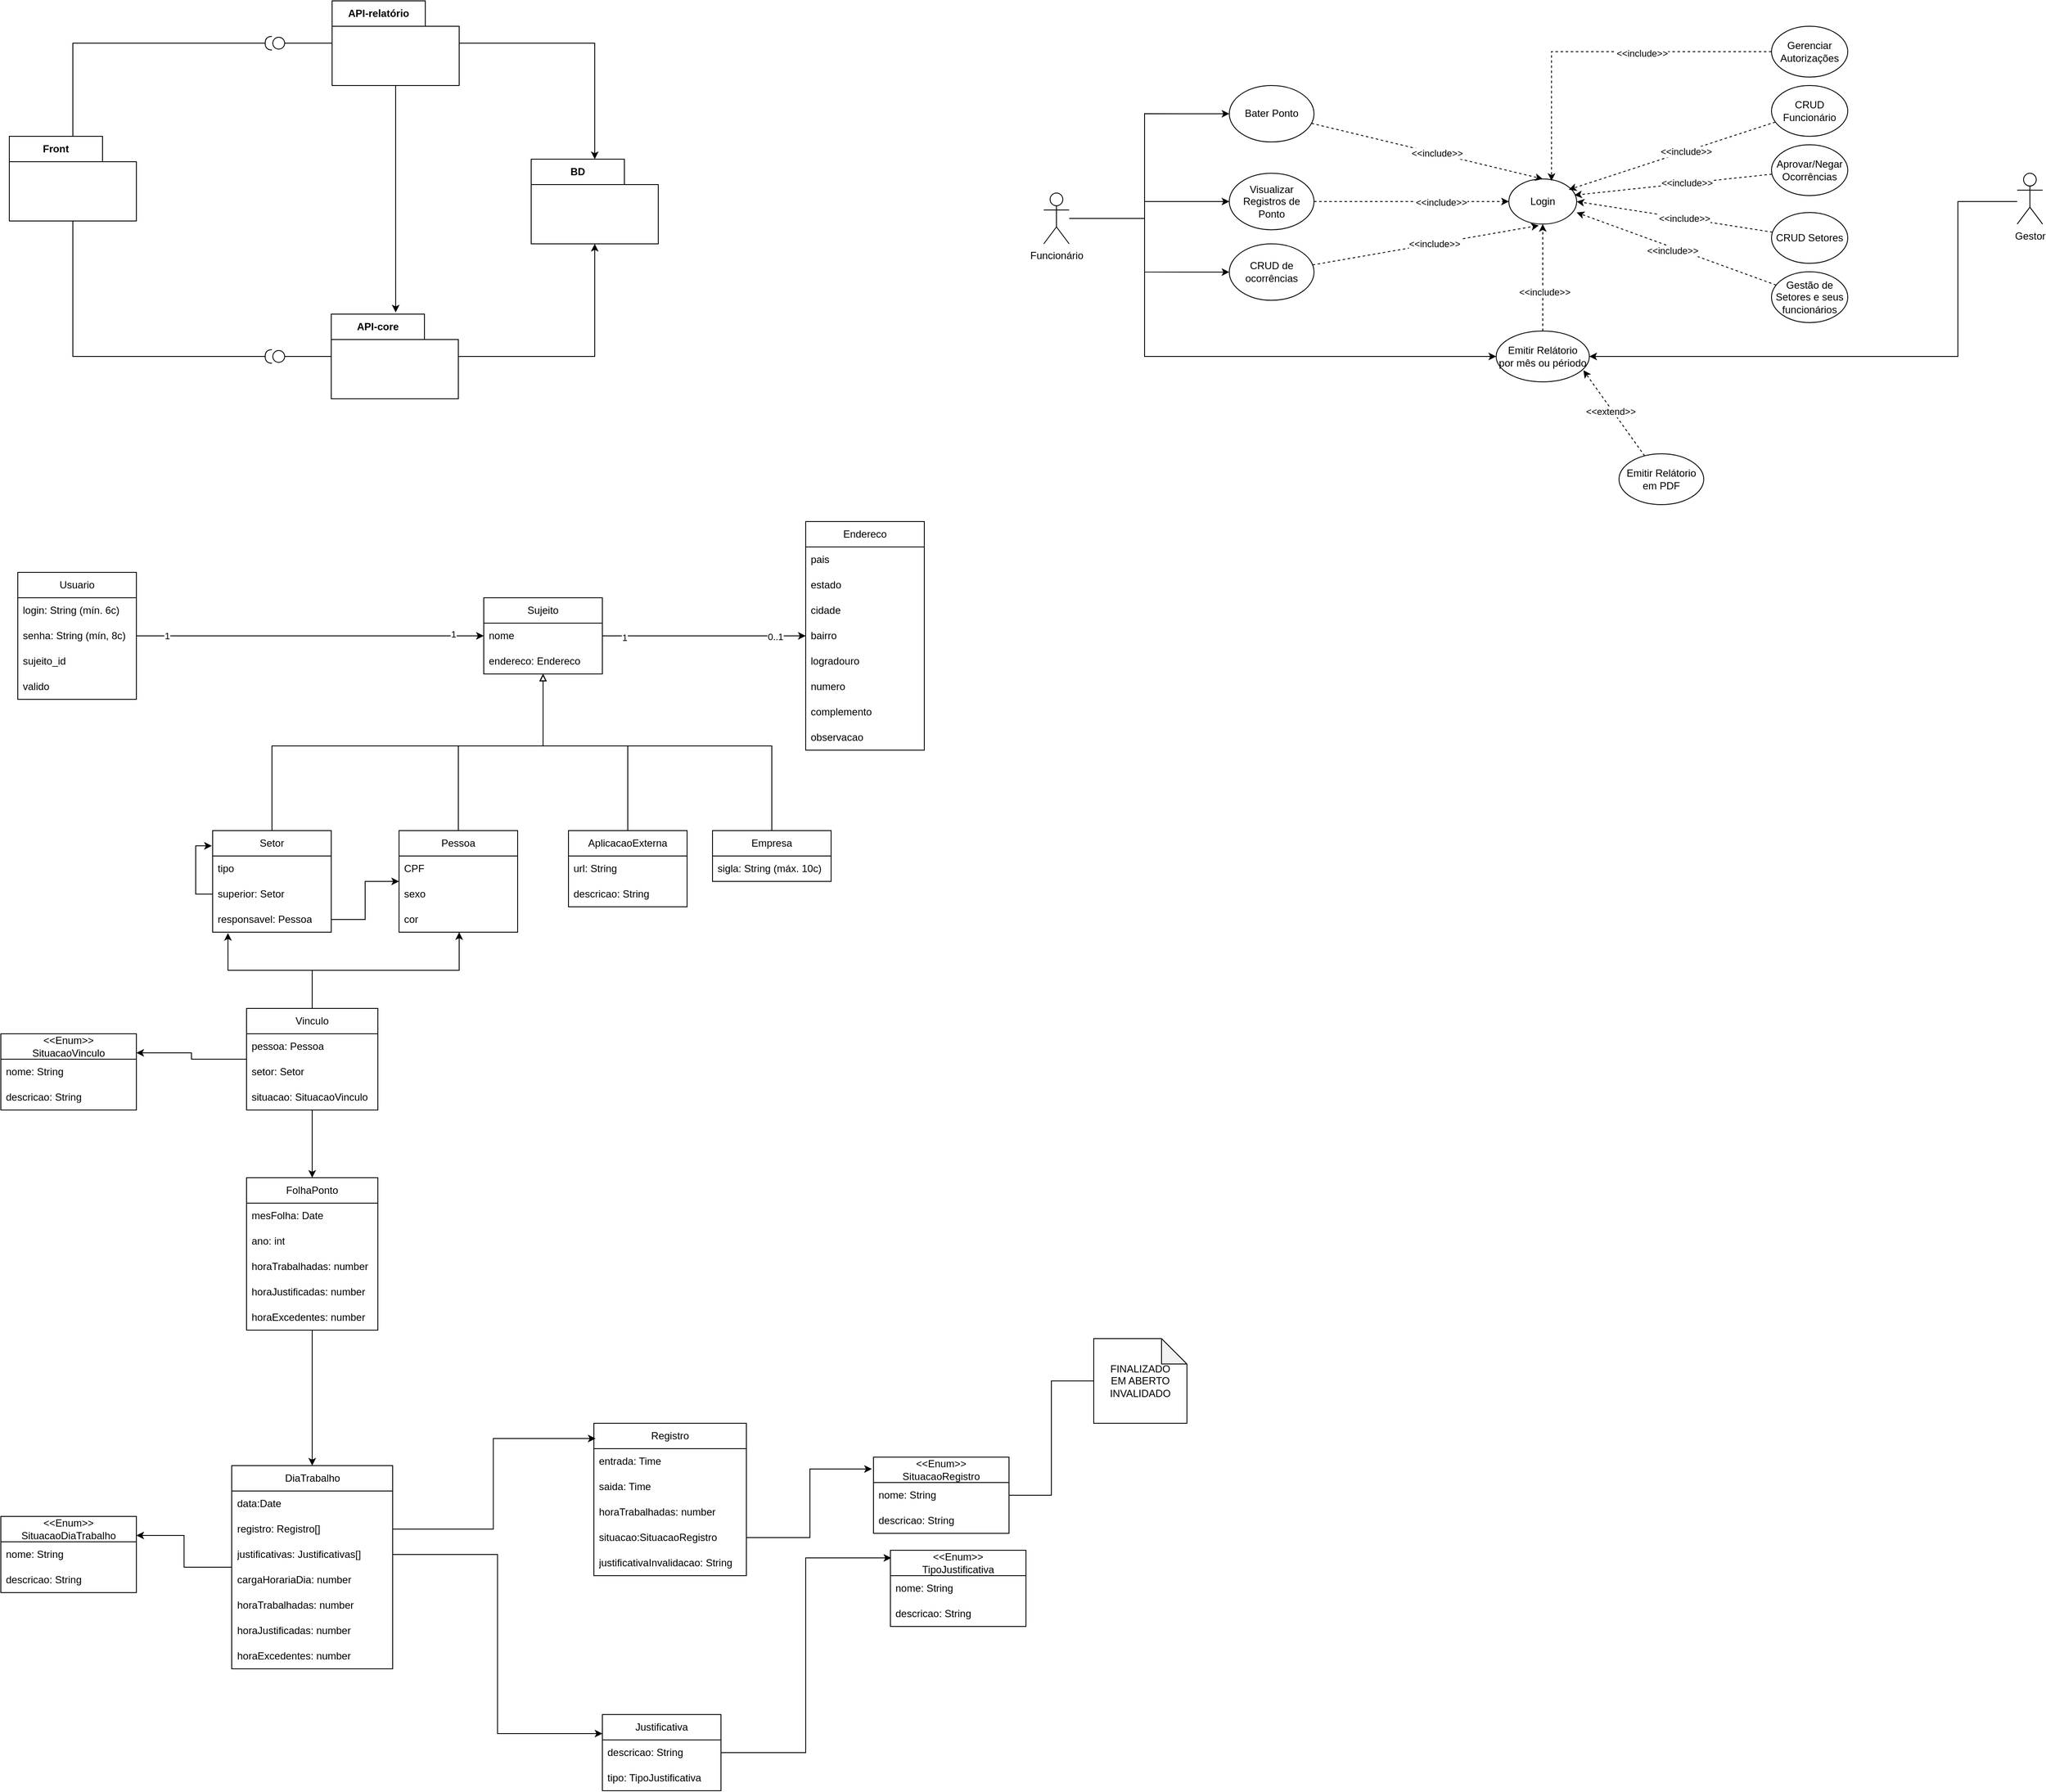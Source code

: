 <mxfile version="25.0.1">
  <diagram name="Página-1" id="RD_SIP9z1UjKInWznvdo">
    <mxGraphModel dx="1434" dy="746" grid="1" gridSize="10" guides="1" tooltips="1" connect="1" arrows="1" fold="1" page="1" pageScale="1" pageWidth="827" pageHeight="1169" math="0" shadow="0">
      <root>
        <mxCell id="0" />
        <mxCell id="1" parent="0" />
        <mxCell id="dIuihg4rUjvDcWADwv28-1" value="BD" style="shape=folder;fontStyle=1;tabWidth=110;tabHeight=30;tabPosition=left;html=1;boundedLbl=1;labelInHeader=1;container=1;collapsible=0;whiteSpace=wrap;" parent="1" vertex="1">
          <mxGeometry x="636" y="237" width="150" height="100" as="geometry" />
        </mxCell>
        <mxCell id="dIuihg4rUjvDcWADwv28-2" value="" style="html=1;strokeColor=none;resizeWidth=1;resizeHeight=1;fillColor=none;part=1;connectable=0;allowArrows=0;deletable=0;whiteSpace=wrap;" parent="dIuihg4rUjvDcWADwv28-1" vertex="1">
          <mxGeometry width="150" height="70" relative="1" as="geometry">
            <mxPoint y="30" as="offset" />
          </mxGeometry>
        </mxCell>
        <mxCell id="dIuihg4rUjvDcWADwv28-20" style="edgeStyle=orthogonalEdgeStyle;rounded=0;orthogonalLoop=1;jettySize=auto;html=1;endArrow=halfCircle;endFill=0;" parent="1" source="dIuihg4rUjvDcWADwv28-3" edge="1">
          <mxGeometry relative="1" as="geometry">
            <mxPoint x="330" y="100" as="targetPoint" />
            <Array as="points">
              <mxPoint x="95" y="100" />
            </Array>
          </mxGeometry>
        </mxCell>
        <mxCell id="dIuihg4rUjvDcWADwv28-21" style="edgeStyle=orthogonalEdgeStyle;rounded=0;orthogonalLoop=1;jettySize=auto;html=1;endArrow=halfCircle;endFill=0;" parent="1" source="dIuihg4rUjvDcWADwv28-3" edge="1">
          <mxGeometry relative="1" as="geometry">
            <mxPoint x="330" y="470" as="targetPoint" />
            <Array as="points">
              <mxPoint x="95" y="470" />
            </Array>
          </mxGeometry>
        </mxCell>
        <mxCell id="dIuihg4rUjvDcWADwv28-3" value="Front" style="shape=folder;fontStyle=1;tabWidth=110;tabHeight=30;tabPosition=left;html=1;boundedLbl=1;labelInHeader=1;container=1;collapsible=0;whiteSpace=wrap;" parent="1" vertex="1">
          <mxGeometry x="20" y="210" width="150" height="100" as="geometry" />
        </mxCell>
        <mxCell id="dIuihg4rUjvDcWADwv28-4" value="" style="html=1;strokeColor=none;resizeWidth=1;resizeHeight=1;fillColor=none;part=1;connectable=0;allowArrows=0;deletable=0;whiteSpace=wrap;" parent="dIuihg4rUjvDcWADwv28-3" vertex="1">
          <mxGeometry width="150" height="70" relative="1" as="geometry">
            <mxPoint y="30" as="offset" />
          </mxGeometry>
        </mxCell>
        <mxCell id="dIuihg4rUjvDcWADwv28-15" style="edgeStyle=orthogonalEdgeStyle;rounded=0;orthogonalLoop=1;jettySize=auto;html=1;" parent="1" source="dIuihg4rUjvDcWADwv28-5" target="dIuihg4rUjvDcWADwv28-1" edge="1">
          <mxGeometry relative="1" as="geometry" />
        </mxCell>
        <mxCell id="dIuihg4rUjvDcWADwv28-17" style="edgeStyle=orthogonalEdgeStyle;rounded=0;orthogonalLoop=1;jettySize=auto;html=1;endArrow=circle;endFill=0;" parent="1" source="dIuihg4rUjvDcWADwv28-5" edge="1">
          <mxGeometry relative="1" as="geometry">
            <mxPoint x="330" y="100" as="targetPoint" />
          </mxGeometry>
        </mxCell>
        <mxCell id="dIuihg4rUjvDcWADwv28-5" value="API-relatório" style="shape=folder;fontStyle=1;tabWidth=110;tabHeight=30;tabPosition=left;html=1;boundedLbl=1;labelInHeader=1;container=1;collapsible=0;whiteSpace=wrap;" parent="1" vertex="1">
          <mxGeometry x="401" y="50" width="150" height="100" as="geometry" />
        </mxCell>
        <mxCell id="dIuihg4rUjvDcWADwv28-6" value="" style="html=1;strokeColor=none;resizeWidth=1;resizeHeight=1;fillColor=none;part=1;connectable=0;allowArrows=0;deletable=0;whiteSpace=wrap;" parent="dIuihg4rUjvDcWADwv28-5" vertex="1">
          <mxGeometry width="150" height="70" relative="1" as="geometry">
            <mxPoint y="30" as="offset" />
          </mxGeometry>
        </mxCell>
        <mxCell id="dIuihg4rUjvDcWADwv28-18" style="edgeStyle=orthogonalEdgeStyle;rounded=0;orthogonalLoop=1;jettySize=auto;html=1;endArrow=circle;endFill=0;" parent="1" source="dIuihg4rUjvDcWADwv28-7" edge="1">
          <mxGeometry relative="1" as="geometry">
            <mxPoint x="330" y="470" as="targetPoint" />
          </mxGeometry>
        </mxCell>
        <mxCell id="dIuihg4rUjvDcWADwv28-7" value="API-core" style="shape=folder;fontStyle=1;tabWidth=110;tabHeight=30;tabPosition=left;html=1;boundedLbl=1;labelInHeader=1;container=1;collapsible=0;whiteSpace=wrap;" parent="1" vertex="1">
          <mxGeometry x="400" y="420" width="150" height="100" as="geometry" />
        </mxCell>
        <mxCell id="dIuihg4rUjvDcWADwv28-8" value="" style="html=1;strokeColor=none;resizeWidth=1;resizeHeight=1;fillColor=none;part=1;connectable=0;allowArrows=0;deletable=0;whiteSpace=wrap;" parent="dIuihg4rUjvDcWADwv28-7" vertex="1">
          <mxGeometry width="150" height="70" relative="1" as="geometry">
            <mxPoint y="30" as="offset" />
          </mxGeometry>
        </mxCell>
        <mxCell id="dIuihg4rUjvDcWADwv28-14" style="edgeStyle=orthogonalEdgeStyle;rounded=0;orthogonalLoop=1;jettySize=auto;html=1;entryX=0.5;entryY=1;entryDx=0;entryDy=0;entryPerimeter=0;" parent="1" source="dIuihg4rUjvDcWADwv28-7" target="dIuihg4rUjvDcWADwv28-1" edge="1">
          <mxGeometry relative="1" as="geometry" />
        </mxCell>
        <mxCell id="dIuihg4rUjvDcWADwv28-16" style="edgeStyle=orthogonalEdgeStyle;rounded=0;orthogonalLoop=1;jettySize=auto;html=1;entryX=0.507;entryY=-0.02;entryDx=0;entryDy=0;entryPerimeter=0;" parent="1" source="dIuihg4rUjvDcWADwv28-5" target="dIuihg4rUjvDcWADwv28-7" edge="1">
          <mxGeometry relative="1" as="geometry" />
        </mxCell>
        <mxCell id="qNjkb20ry8BSJpF6mRl5-24" style="edgeStyle=orthogonalEdgeStyle;rounded=0;orthogonalLoop=1;jettySize=auto;html=1;endArrow=block;endFill=0;exitX=0.5;exitY=0;exitDx=0;exitDy=0;" parent="1" source="qNjkb20ry8BSJpF6mRl5-1" target="qNjkb20ry8BSJpF6mRl5-13" edge="1">
          <mxGeometry relative="1" as="geometry">
            <Array as="points">
              <mxPoint x="550" y="930" />
              <mxPoint x="650" y="930" />
            </Array>
          </mxGeometry>
        </mxCell>
        <mxCell id="qNjkb20ry8BSJpF6mRl5-1" value="Pessoa" style="swimlane;fontStyle=0;childLayout=stackLayout;horizontal=1;startSize=30;horizontalStack=0;resizeParent=1;resizeParentMax=0;resizeLast=0;collapsible=1;marginBottom=0;whiteSpace=wrap;html=1;" parent="1" vertex="1">
          <mxGeometry x="480" y="1030" width="140" height="120" as="geometry" />
        </mxCell>
        <mxCell id="qNjkb20ry8BSJpF6mRl5-2" value="CPF" style="text;strokeColor=none;fillColor=none;align=left;verticalAlign=middle;spacingLeft=4;spacingRight=4;overflow=hidden;points=[[0,0.5],[1,0.5]];portConstraint=eastwest;rotatable=0;whiteSpace=wrap;html=1;" parent="qNjkb20ry8BSJpF6mRl5-1" vertex="1">
          <mxGeometry y="30" width="140" height="30" as="geometry" />
        </mxCell>
        <mxCell id="qNjkb20ry8BSJpF6mRl5-3" value="sexo" style="text;strokeColor=none;fillColor=none;align=left;verticalAlign=middle;spacingLeft=4;spacingRight=4;overflow=hidden;points=[[0,0.5],[1,0.5]];portConstraint=eastwest;rotatable=0;whiteSpace=wrap;html=1;" parent="qNjkb20ry8BSJpF6mRl5-1" vertex="1">
          <mxGeometry y="60" width="140" height="30" as="geometry" />
        </mxCell>
        <mxCell id="qNjkb20ry8BSJpF6mRl5-4" value="cor" style="text;strokeColor=none;fillColor=none;align=left;verticalAlign=middle;spacingLeft=4;spacingRight=4;overflow=hidden;points=[[0,0.5],[1,0.5]];portConstraint=eastwest;rotatable=0;whiteSpace=wrap;html=1;" parent="qNjkb20ry8BSJpF6mRl5-1" vertex="1">
          <mxGeometry y="90" width="140" height="30" as="geometry" />
        </mxCell>
        <mxCell id="qNjkb20ry8BSJpF6mRl5-25" style="edgeStyle=orthogonalEdgeStyle;rounded=0;orthogonalLoop=1;jettySize=auto;html=1;endArrow=block;endFill=0;exitX=0.5;exitY=0;exitDx=0;exitDy=0;" parent="1" source="qNjkb20ry8BSJpF6mRl5-5" target="qNjkb20ry8BSJpF6mRl5-13" edge="1">
          <mxGeometry relative="1" as="geometry">
            <Array as="points">
              <mxPoint x="330" y="930" />
              <mxPoint x="650" y="930" />
            </Array>
          </mxGeometry>
        </mxCell>
        <mxCell id="qNjkb20ry8BSJpF6mRl5-48" style="edgeStyle=orthogonalEdgeStyle;rounded=0;orthogonalLoop=1;jettySize=auto;html=1;" parent="1" source="qNjkb20ry8BSJpF6mRl5-8" target="qNjkb20ry8BSJpF6mRl5-1" edge="1">
          <mxGeometry relative="1" as="geometry" />
        </mxCell>
        <mxCell id="qNjkb20ry8BSJpF6mRl5-5" value="Setor" style="swimlane;fontStyle=0;childLayout=stackLayout;horizontal=1;startSize=30;horizontalStack=0;resizeParent=1;resizeParentMax=0;resizeLast=0;collapsible=1;marginBottom=0;whiteSpace=wrap;html=1;" parent="1" vertex="1">
          <mxGeometry x="260" y="1030" width="140" height="120" as="geometry" />
        </mxCell>
        <mxCell id="qNjkb20ry8BSJpF6mRl5-6" value="tipo" style="text;strokeColor=none;fillColor=none;align=left;verticalAlign=middle;spacingLeft=4;spacingRight=4;overflow=hidden;points=[[0,0.5],[1,0.5]];portConstraint=eastwest;rotatable=0;whiteSpace=wrap;html=1;" parent="qNjkb20ry8BSJpF6mRl5-5" vertex="1">
          <mxGeometry y="30" width="140" height="30" as="geometry" />
        </mxCell>
        <mxCell id="qNjkb20ry8BSJpF6mRl5-52" style="edgeStyle=orthogonalEdgeStyle;rounded=0;orthogonalLoop=1;jettySize=auto;html=1;entryX=-0.007;entryY=0.15;entryDx=0;entryDy=0;entryPerimeter=0;" parent="qNjkb20ry8BSJpF6mRl5-5" source="qNjkb20ry8BSJpF6mRl5-7" target="qNjkb20ry8BSJpF6mRl5-5" edge="1">
          <mxGeometry relative="1" as="geometry" />
        </mxCell>
        <mxCell id="qNjkb20ry8BSJpF6mRl5-7" value="superior: Setor" style="text;strokeColor=none;fillColor=none;align=left;verticalAlign=middle;spacingLeft=4;spacingRight=4;overflow=hidden;points=[[0,0.5],[1,0.5]];portConstraint=eastwest;rotatable=0;whiteSpace=wrap;html=1;" parent="qNjkb20ry8BSJpF6mRl5-5" vertex="1">
          <mxGeometry y="60" width="140" height="30" as="geometry" />
        </mxCell>
        <mxCell id="qNjkb20ry8BSJpF6mRl5-8" value="responsavel: Pessoa" style="text;strokeColor=none;fillColor=none;align=left;verticalAlign=middle;spacingLeft=4;spacingRight=4;overflow=hidden;points=[[0,0.5],[1,0.5]];portConstraint=eastwest;rotatable=0;whiteSpace=wrap;html=1;" parent="qNjkb20ry8BSJpF6mRl5-5" vertex="1">
          <mxGeometry y="90" width="140" height="30" as="geometry" />
        </mxCell>
        <mxCell id="qNjkb20ry8BSJpF6mRl5-27" style="edgeStyle=orthogonalEdgeStyle;rounded=0;orthogonalLoop=1;jettySize=auto;html=1;endArrow=block;endFill=0;exitX=0.5;exitY=0;exitDx=0;exitDy=0;" parent="1" source="qNjkb20ry8BSJpF6mRl5-9" target="qNjkb20ry8BSJpF6mRl5-13" edge="1">
          <mxGeometry relative="1" as="geometry">
            <Array as="points">
              <mxPoint x="750" y="930" />
              <mxPoint x="650" y="930" />
            </Array>
          </mxGeometry>
        </mxCell>
        <mxCell id="qNjkb20ry8BSJpF6mRl5-9" value="Aplicacao&lt;span style=&quot;background-color: initial;&quot;&gt;Externa&lt;/span&gt;" style="swimlane;fontStyle=0;childLayout=stackLayout;horizontal=1;startSize=30;horizontalStack=0;resizeParent=1;resizeParentMax=0;resizeLast=0;collapsible=1;marginBottom=0;whiteSpace=wrap;html=1;" parent="1" vertex="1">
          <mxGeometry x="680" y="1030" width="140" height="90" as="geometry" />
        </mxCell>
        <mxCell id="5sIMiY5ZOQMgnEvXVbW2-5" value="url: String" style="text;strokeColor=none;fillColor=none;align=left;verticalAlign=middle;spacingLeft=4;spacingRight=4;overflow=hidden;points=[[0,0.5],[1,0.5]];portConstraint=eastwest;rotatable=0;whiteSpace=wrap;html=1;" vertex="1" parent="qNjkb20ry8BSJpF6mRl5-9">
          <mxGeometry y="30" width="140" height="30" as="geometry" />
        </mxCell>
        <mxCell id="5sIMiY5ZOQMgnEvXVbW2-6" value="descricao: String" style="text;strokeColor=none;fillColor=none;align=left;verticalAlign=middle;spacingLeft=4;spacingRight=4;overflow=hidden;points=[[0,0.5],[1,0.5]];portConstraint=eastwest;rotatable=0;whiteSpace=wrap;html=1;" vertex="1" parent="qNjkb20ry8BSJpF6mRl5-9">
          <mxGeometry y="60" width="140" height="30" as="geometry" />
        </mxCell>
        <mxCell id="qNjkb20ry8BSJpF6mRl5-37" style="edgeStyle=orthogonalEdgeStyle;rounded=0;orthogonalLoop=1;jettySize=auto;html=1;" parent="1" source="qNjkb20ry8BSJpF6mRl5-13" target="qNjkb20ry8BSJpF6mRl5-33" edge="1">
          <mxGeometry relative="1" as="geometry" />
        </mxCell>
        <mxCell id="qNjkb20ry8BSJpF6mRl5-44" value="1" style="edgeLabel;html=1;align=center;verticalAlign=middle;resizable=0;points=[];" parent="qNjkb20ry8BSJpF6mRl5-37" vertex="1" connectable="0">
          <mxGeometry x="-0.783" y="-2" relative="1" as="geometry">
            <mxPoint as="offset" />
          </mxGeometry>
        </mxCell>
        <mxCell id="qNjkb20ry8BSJpF6mRl5-45" value="0..1" style="edgeLabel;html=1;align=center;verticalAlign=middle;resizable=0;points=[];" parent="qNjkb20ry8BSJpF6mRl5-37" vertex="1" connectable="0">
          <mxGeometry x="0.7" y="-1" relative="1" as="geometry">
            <mxPoint as="offset" />
          </mxGeometry>
        </mxCell>
        <mxCell id="qNjkb20ry8BSJpF6mRl5-13" value="Sujeito" style="swimlane;fontStyle=0;childLayout=stackLayout;horizontal=1;startSize=30;horizontalStack=0;resizeParent=1;resizeParentMax=0;resizeLast=0;collapsible=1;marginBottom=0;whiteSpace=wrap;html=1;" parent="1" vertex="1">
          <mxGeometry x="580" y="755" width="140" height="90" as="geometry" />
        </mxCell>
        <mxCell id="qNjkb20ry8BSJpF6mRl5-16" value="nome" style="text;strokeColor=none;fillColor=none;align=left;verticalAlign=middle;spacingLeft=4;spacingRight=4;overflow=hidden;points=[[0,0.5],[1,0.5]];portConstraint=eastwest;rotatable=0;whiteSpace=wrap;html=1;" parent="qNjkb20ry8BSJpF6mRl5-13" vertex="1">
          <mxGeometry y="30" width="140" height="30" as="geometry" />
        </mxCell>
        <mxCell id="qNjkb20ry8BSJpF6mRl5-38" value="endereco: Endereco" style="text;strokeColor=none;fillColor=none;align=left;verticalAlign=middle;spacingLeft=4;spacingRight=4;overflow=hidden;points=[[0,0.5],[1,0.5]];portConstraint=eastwest;rotatable=0;whiteSpace=wrap;html=1;" parent="qNjkb20ry8BSJpF6mRl5-13" vertex="1">
          <mxGeometry y="60" width="140" height="30" as="geometry" />
        </mxCell>
        <mxCell id="qNjkb20ry8BSJpF6mRl5-17" value="Usuario" style="swimlane;fontStyle=0;childLayout=stackLayout;horizontal=1;startSize=30;horizontalStack=0;resizeParent=1;resizeParentMax=0;resizeLast=0;collapsible=1;marginBottom=0;whiteSpace=wrap;html=1;" parent="1" vertex="1">
          <mxGeometry x="30" y="725" width="140" height="150" as="geometry" />
        </mxCell>
        <mxCell id="qNjkb20ry8BSJpF6mRl5-18" value="login: String (mín. 6c)" style="text;strokeColor=none;fillColor=none;align=left;verticalAlign=middle;spacingLeft=4;spacingRight=4;overflow=hidden;points=[[0,0.5],[1,0.5]];portConstraint=eastwest;rotatable=0;whiteSpace=wrap;html=1;" parent="qNjkb20ry8BSJpF6mRl5-17" vertex="1">
          <mxGeometry y="30" width="140" height="30" as="geometry" />
        </mxCell>
        <mxCell id="qNjkb20ry8BSJpF6mRl5-19" value="senha: String (mín, 8c)" style="text;strokeColor=none;fillColor=none;align=left;verticalAlign=middle;spacingLeft=4;spacingRight=4;overflow=hidden;points=[[0,0.5],[1,0.5]];portConstraint=eastwest;rotatable=0;whiteSpace=wrap;html=1;" parent="qNjkb20ry8BSJpF6mRl5-17" vertex="1">
          <mxGeometry y="60" width="140" height="30" as="geometry" />
        </mxCell>
        <mxCell id="qNjkb20ry8BSJpF6mRl5-20" value="sujeito_id" style="text;strokeColor=none;fillColor=none;align=left;verticalAlign=middle;spacingLeft=4;spacingRight=4;overflow=hidden;points=[[0,0.5],[1,0.5]];portConstraint=eastwest;rotatable=0;whiteSpace=wrap;html=1;" parent="qNjkb20ry8BSJpF6mRl5-17" vertex="1">
          <mxGeometry y="90" width="140" height="30" as="geometry" />
        </mxCell>
        <mxCell id="qNjkb20ry8BSJpF6mRl5-53" value="valido" style="text;strokeColor=none;fillColor=none;align=left;verticalAlign=middle;spacingLeft=4;spacingRight=4;overflow=hidden;points=[[0,0.5],[1,0.5]];portConstraint=eastwest;rotatable=0;whiteSpace=wrap;html=1;" parent="qNjkb20ry8BSJpF6mRl5-17" vertex="1">
          <mxGeometry y="120" width="140" height="30" as="geometry" />
        </mxCell>
        <mxCell id="qNjkb20ry8BSJpF6mRl5-21" style="edgeStyle=orthogonalEdgeStyle;rounded=0;orthogonalLoop=1;jettySize=auto;html=1;entryX=0;entryY=0.5;entryDx=0;entryDy=0;" parent="1" source="qNjkb20ry8BSJpF6mRl5-19" target="qNjkb20ry8BSJpF6mRl5-13" edge="1">
          <mxGeometry relative="1" as="geometry" />
        </mxCell>
        <mxCell id="qNjkb20ry8BSJpF6mRl5-22" value="1" style="edgeLabel;html=1;align=center;verticalAlign=middle;resizable=0;points=[];" parent="qNjkb20ry8BSJpF6mRl5-21" vertex="1" connectable="0">
          <mxGeometry x="-0.824" relative="1" as="geometry">
            <mxPoint as="offset" />
          </mxGeometry>
        </mxCell>
        <mxCell id="qNjkb20ry8BSJpF6mRl5-23" value="1" style="edgeLabel;html=1;align=center;verticalAlign=middle;resizable=0;points=[];" parent="qNjkb20ry8BSJpF6mRl5-21" vertex="1" connectable="0">
          <mxGeometry x="0.824" y="2" relative="1" as="geometry">
            <mxPoint as="offset" />
          </mxGeometry>
        </mxCell>
        <mxCell id="qNjkb20ry8BSJpF6mRl5-47" style="edgeStyle=orthogonalEdgeStyle;rounded=0;orthogonalLoop=1;jettySize=auto;html=1;endArrow=block;endFill=0;" parent="1" source="qNjkb20ry8BSJpF6mRl5-29" target="qNjkb20ry8BSJpF6mRl5-13" edge="1">
          <mxGeometry relative="1" as="geometry">
            <Array as="points">
              <mxPoint x="920" y="930" />
              <mxPoint x="650" y="930" />
            </Array>
          </mxGeometry>
        </mxCell>
        <mxCell id="qNjkb20ry8BSJpF6mRl5-29" value="Empresa" style="swimlane;fontStyle=0;childLayout=stackLayout;horizontal=1;startSize=30;horizontalStack=0;resizeParent=1;resizeParentMax=0;resizeLast=0;collapsible=1;marginBottom=0;whiteSpace=wrap;html=1;" parent="1" vertex="1">
          <mxGeometry x="850" y="1030" width="140" height="60" as="geometry" />
        </mxCell>
        <mxCell id="qNjkb20ry8BSJpF6mRl5-28" value="sigla: String&amp;nbsp;(máx. 10c)" style="text;strokeColor=none;fillColor=none;align=left;verticalAlign=middle;spacingLeft=4;spacingRight=4;overflow=hidden;points=[[0,0.5],[1,0.5]];portConstraint=eastwest;rotatable=0;whiteSpace=wrap;html=1;" parent="qNjkb20ry8BSJpF6mRl5-29" vertex="1">
          <mxGeometry y="30" width="140" height="30" as="geometry" />
        </mxCell>
        <mxCell id="qNjkb20ry8BSJpF6mRl5-33" value="Endereco" style="swimlane;fontStyle=0;childLayout=stackLayout;horizontal=1;startSize=30;horizontalStack=0;resizeParent=1;resizeParentMax=0;resizeLast=0;collapsible=1;marginBottom=0;whiteSpace=wrap;html=1;" parent="1" vertex="1">
          <mxGeometry x="960" y="665" width="140" height="270" as="geometry" />
        </mxCell>
        <mxCell id="qNjkb20ry8BSJpF6mRl5-34" value="pais" style="text;strokeColor=none;fillColor=none;align=left;verticalAlign=middle;spacingLeft=4;spacingRight=4;overflow=hidden;points=[[0,0.5],[1,0.5]];portConstraint=eastwest;rotatable=0;whiteSpace=wrap;html=1;" parent="qNjkb20ry8BSJpF6mRl5-33" vertex="1">
          <mxGeometry y="30" width="140" height="30" as="geometry" />
        </mxCell>
        <mxCell id="qNjkb20ry8BSJpF6mRl5-35" value="estado" style="text;strokeColor=none;fillColor=none;align=left;verticalAlign=middle;spacingLeft=4;spacingRight=4;overflow=hidden;points=[[0,0.5],[1,0.5]];portConstraint=eastwest;rotatable=0;whiteSpace=wrap;html=1;" parent="qNjkb20ry8BSJpF6mRl5-33" vertex="1">
          <mxGeometry y="60" width="140" height="30" as="geometry" />
        </mxCell>
        <mxCell id="qNjkb20ry8BSJpF6mRl5-36" value="cidade" style="text;strokeColor=none;fillColor=none;align=left;verticalAlign=middle;spacingLeft=4;spacingRight=4;overflow=hidden;points=[[0,0.5],[1,0.5]];portConstraint=eastwest;rotatable=0;whiteSpace=wrap;html=1;" parent="qNjkb20ry8BSJpF6mRl5-33" vertex="1">
          <mxGeometry y="90" width="140" height="30" as="geometry" />
        </mxCell>
        <mxCell id="qNjkb20ry8BSJpF6mRl5-39" value="bairro" style="text;strokeColor=none;fillColor=none;align=left;verticalAlign=middle;spacingLeft=4;spacingRight=4;overflow=hidden;points=[[0,0.5],[1,0.5]];portConstraint=eastwest;rotatable=0;whiteSpace=wrap;html=1;" parent="qNjkb20ry8BSJpF6mRl5-33" vertex="1">
          <mxGeometry y="120" width="140" height="30" as="geometry" />
        </mxCell>
        <mxCell id="qNjkb20ry8BSJpF6mRl5-40" value="logradouro" style="text;strokeColor=none;fillColor=none;align=left;verticalAlign=middle;spacingLeft=4;spacingRight=4;overflow=hidden;points=[[0,0.5],[1,0.5]];portConstraint=eastwest;rotatable=0;whiteSpace=wrap;html=1;" parent="qNjkb20ry8BSJpF6mRl5-33" vertex="1">
          <mxGeometry y="150" width="140" height="30" as="geometry" />
        </mxCell>
        <mxCell id="qNjkb20ry8BSJpF6mRl5-41" value="numero" style="text;strokeColor=none;fillColor=none;align=left;verticalAlign=middle;spacingLeft=4;spacingRight=4;overflow=hidden;points=[[0,0.5],[1,0.5]];portConstraint=eastwest;rotatable=0;whiteSpace=wrap;html=1;" parent="qNjkb20ry8BSJpF6mRl5-33" vertex="1">
          <mxGeometry y="180" width="140" height="30" as="geometry" />
        </mxCell>
        <mxCell id="qNjkb20ry8BSJpF6mRl5-42" value="complemento" style="text;strokeColor=none;fillColor=none;align=left;verticalAlign=middle;spacingLeft=4;spacingRight=4;overflow=hidden;points=[[0,0.5],[1,0.5]];portConstraint=eastwest;rotatable=0;whiteSpace=wrap;html=1;" parent="qNjkb20ry8BSJpF6mRl5-33" vertex="1">
          <mxGeometry y="210" width="140" height="30" as="geometry" />
        </mxCell>
        <mxCell id="qNjkb20ry8BSJpF6mRl5-43" value="observacao" style="text;strokeColor=none;fillColor=none;align=left;verticalAlign=middle;spacingLeft=4;spacingRight=4;overflow=hidden;points=[[0,0.5],[1,0.5]];portConstraint=eastwest;rotatable=0;whiteSpace=wrap;html=1;" parent="qNjkb20ry8BSJpF6mRl5-33" vertex="1">
          <mxGeometry y="240" width="140" height="30" as="geometry" />
        </mxCell>
        <mxCell id="7N5yKQpb0jNCGdgTXIqX-24" style="edgeStyle=orthogonalEdgeStyle;rounded=0;orthogonalLoop=1;jettySize=auto;html=1;entryX=0;entryY=0.5;entryDx=0;entryDy=0;" parent="1" source="7N5yKQpb0jNCGdgTXIqX-1" target="7N5yKQpb0jNCGdgTXIqX-5" edge="1">
          <mxGeometry relative="1" as="geometry">
            <Array as="points">
              <mxPoint x="1360" y="307" />
              <mxPoint x="1360" y="183" />
            </Array>
          </mxGeometry>
        </mxCell>
        <mxCell id="7N5yKQpb0jNCGdgTXIqX-25" style="edgeStyle=orthogonalEdgeStyle;rounded=0;orthogonalLoop=1;jettySize=auto;html=1;entryX=0;entryY=0.5;entryDx=0;entryDy=0;" parent="1" source="7N5yKQpb0jNCGdgTXIqX-1" target="7N5yKQpb0jNCGdgTXIqX-9" edge="1">
          <mxGeometry relative="1" as="geometry">
            <Array as="points">
              <mxPoint x="1360" y="307" />
              <mxPoint x="1360" y="287" />
            </Array>
          </mxGeometry>
        </mxCell>
        <mxCell id="7N5yKQpb0jNCGdgTXIqX-26" style="edgeStyle=orthogonalEdgeStyle;rounded=0;orthogonalLoop=1;jettySize=auto;html=1;entryX=0;entryY=0.5;entryDx=0;entryDy=0;" parent="1" source="7N5yKQpb0jNCGdgTXIqX-1" target="7N5yKQpb0jNCGdgTXIqX-12" edge="1">
          <mxGeometry relative="1" as="geometry">
            <Array as="points">
              <mxPoint x="1360" y="307" />
              <mxPoint x="1360" y="370" />
            </Array>
          </mxGeometry>
        </mxCell>
        <mxCell id="7N5yKQpb0jNCGdgTXIqX-27" style="edgeStyle=orthogonalEdgeStyle;rounded=0;orthogonalLoop=1;jettySize=auto;html=1;entryX=0;entryY=0.5;entryDx=0;entryDy=0;" parent="1" source="7N5yKQpb0jNCGdgTXIqX-1" target="7N5yKQpb0jNCGdgTXIqX-16" edge="1">
          <mxGeometry relative="1" as="geometry">
            <Array as="points">
              <mxPoint x="1360" y="307" />
              <mxPoint x="1360" y="470" />
            </Array>
          </mxGeometry>
        </mxCell>
        <mxCell id="7N5yKQpb0jNCGdgTXIqX-1" value="Funcionário" style="shape=umlActor;verticalLabelPosition=bottom;verticalAlign=top;html=1;outlineConnect=0;" parent="1" vertex="1">
          <mxGeometry x="1241" y="277" width="30" height="60" as="geometry" />
        </mxCell>
        <mxCell id="7N5yKQpb0jNCGdgTXIqX-4" value="Login" style="ellipse;whiteSpace=wrap;html=1;" parent="1" vertex="1">
          <mxGeometry x="1790" y="260.34" width="80" height="53.33" as="geometry" />
        </mxCell>
        <mxCell id="7N5yKQpb0jNCGdgTXIqX-5" value="Bater Ponto" style="ellipse;whiteSpace=wrap;html=1;" parent="1" vertex="1">
          <mxGeometry x="1460" y="150" width="100" height="66.67" as="geometry" />
        </mxCell>
        <mxCell id="7N5yKQpb0jNCGdgTXIqX-6" style="rounded=0;orthogonalLoop=1;jettySize=auto;html=1;entryX=0.5;entryY=0;entryDx=0;entryDy=0;dashed=1;" parent="1" source="7N5yKQpb0jNCGdgTXIqX-5" target="7N5yKQpb0jNCGdgTXIqX-4" edge="1">
          <mxGeometry relative="1" as="geometry" />
        </mxCell>
        <mxCell id="7N5yKQpb0jNCGdgTXIqX-7" value="&amp;lt;&amp;lt;include&amp;gt;&amp;gt;" style="edgeLabel;html=1;align=center;verticalAlign=middle;resizable=0;points=[];" parent="7N5yKQpb0jNCGdgTXIqX-6" vertex="1" connectable="0">
          <mxGeometry x="0.08" relative="1" as="geometry">
            <mxPoint as="offset" />
          </mxGeometry>
        </mxCell>
        <mxCell id="7N5yKQpb0jNCGdgTXIqX-9" value="Visualizar Registros de Ponto" style="ellipse;whiteSpace=wrap;html=1;" parent="1" vertex="1">
          <mxGeometry x="1460" y="253.66" width="100" height="66.67" as="geometry" />
        </mxCell>
        <mxCell id="7N5yKQpb0jNCGdgTXIqX-10" style="rounded=0;orthogonalLoop=1;jettySize=auto;html=1;entryX=0;entryY=0.5;entryDx=0;entryDy=0;dashed=1;" parent="1" source="7N5yKQpb0jNCGdgTXIqX-9" target="7N5yKQpb0jNCGdgTXIqX-4" edge="1">
          <mxGeometry relative="1" as="geometry" />
        </mxCell>
        <mxCell id="7N5yKQpb0jNCGdgTXIqX-11" value="&amp;lt;&amp;lt;include&amp;gt;&amp;gt;" style="edgeLabel;html=1;align=center;verticalAlign=middle;resizable=0;points=[];" parent="7N5yKQpb0jNCGdgTXIqX-10" vertex="1" connectable="0">
          <mxGeometry x="0.304" y="-1" relative="1" as="geometry">
            <mxPoint as="offset" />
          </mxGeometry>
        </mxCell>
        <mxCell id="7N5yKQpb0jNCGdgTXIqX-12" value="CRUD de ocorrências" style="ellipse;whiteSpace=wrap;html=1;" parent="1" vertex="1">
          <mxGeometry x="1460" y="337" width="100" height="66.67" as="geometry" />
        </mxCell>
        <mxCell id="7N5yKQpb0jNCGdgTXIqX-13" style="rounded=0;orthogonalLoop=1;jettySize=auto;html=1;entryX=0.442;entryY=1.031;entryDx=0;entryDy=0;entryPerimeter=0;dashed=1;" parent="1" source="7N5yKQpb0jNCGdgTXIqX-12" target="7N5yKQpb0jNCGdgTXIqX-4" edge="1">
          <mxGeometry relative="1" as="geometry" />
        </mxCell>
        <mxCell id="7N5yKQpb0jNCGdgTXIqX-14" value="&lt;span style=&quot;color: rgba(0, 0, 0, 0); font-family: monospace; font-size: 0px; text-align: start; background-color: rgb(251, 251, 251);&quot;&gt;%3CmxGraphModel%3E%3Croot%3E%3CmxCell%20id%3D%220%22%2F%3E%3CmxCell%20id%3D%221%22%20parent%3D%220%22%2F%3E%3CmxCell%20id%3D%222%22%20value%3D%22Visualizar%20Registros%20de%20Ponto%22%20style%3D%22ellipse%3BwhiteSpace%3Dwrap%3Bhtml%3D1%3B%22%20vertex%3D%221%22%20parent%3D%221%22%3E%3CmxGeometry%20x%3D%221460%22%20y%3D%22253.66%22%20width%3D%22100%22%20height%3D%2266.67%22%20as%3D%22geometry%22%2F%3E%3C%2FmxCell%3E%3C%2Froot%3E%3C%2FmxGraphModel%3E&lt;/span&gt;" style="edgeLabel;html=1;align=center;verticalAlign=middle;resizable=0;points=[];" parent="7N5yKQpb0jNCGdgTXIqX-13" vertex="1" connectable="0">
          <mxGeometry x="0.106" relative="1" as="geometry">
            <mxPoint as="offset" />
          </mxGeometry>
        </mxCell>
        <mxCell id="7N5yKQpb0jNCGdgTXIqX-15" value="&amp;lt;&amp;lt;include&amp;gt;&amp;gt;" style="edgeLabel;html=1;align=center;verticalAlign=middle;resizable=0;points=[];" parent="7N5yKQpb0jNCGdgTXIqX-13" vertex="1" connectable="0">
          <mxGeometry x="0.076" relative="1" as="geometry">
            <mxPoint as="offset" />
          </mxGeometry>
        </mxCell>
        <mxCell id="7N5yKQpb0jNCGdgTXIqX-17" style="rounded=0;orthogonalLoop=1;jettySize=auto;html=1;dashed=1;" parent="1" source="7N5yKQpb0jNCGdgTXIqX-16" target="7N5yKQpb0jNCGdgTXIqX-4" edge="1">
          <mxGeometry relative="1" as="geometry" />
        </mxCell>
        <mxCell id="7N5yKQpb0jNCGdgTXIqX-18" value="&amp;lt;&amp;lt;include&amp;gt;&amp;gt;" style="edgeLabel;html=1;align=center;verticalAlign=middle;resizable=0;points=[];" parent="7N5yKQpb0jNCGdgTXIqX-17" vertex="1" connectable="0">
          <mxGeometry x="-0.26" y="-2" relative="1" as="geometry">
            <mxPoint as="offset" />
          </mxGeometry>
        </mxCell>
        <mxCell id="7N5yKQpb0jNCGdgTXIqX-16" value="Emitir Relátorio&lt;div&gt;por mês ou périodo&lt;/div&gt;" style="ellipse;whiteSpace=wrap;html=1;" parent="1" vertex="1">
          <mxGeometry x="1775" y="440" width="110" height="60" as="geometry" />
        </mxCell>
        <mxCell id="7N5yKQpb0jNCGdgTXIqX-19" value="Emitir Relátorio em PDF" style="ellipse;whiteSpace=wrap;html=1;" parent="1" vertex="1">
          <mxGeometry x="1920" y="585" width="100" height="60" as="geometry" />
        </mxCell>
        <mxCell id="7N5yKQpb0jNCGdgTXIqX-20" style="rounded=0;orthogonalLoop=1;jettySize=auto;html=1;entryX=0.936;entryY=0.772;entryDx=0;entryDy=0;entryPerimeter=0;dashed=1;" parent="1" source="7N5yKQpb0jNCGdgTXIqX-19" target="7N5yKQpb0jNCGdgTXIqX-16" edge="1">
          <mxGeometry relative="1" as="geometry" />
        </mxCell>
        <mxCell id="7N5yKQpb0jNCGdgTXIqX-21" value="&amp;lt;&amp;lt;extend&amp;gt;&amp;gt;" style="edgeLabel;html=1;align=center;verticalAlign=middle;resizable=0;points=[];" parent="7N5yKQpb0jNCGdgTXIqX-20" vertex="1" connectable="0">
          <mxGeometry x="0.065" y="2" relative="1" as="geometry">
            <mxPoint as="offset" />
          </mxGeometry>
        </mxCell>
        <mxCell id="7N5yKQpb0jNCGdgTXIqX-30" style="edgeStyle=orthogonalEdgeStyle;rounded=0;orthogonalLoop=1;jettySize=auto;html=1;entryX=1;entryY=0.5;entryDx=0;entryDy=0;" parent="1" source="7N5yKQpb0jNCGdgTXIqX-29" target="7N5yKQpb0jNCGdgTXIqX-16" edge="1">
          <mxGeometry relative="1" as="geometry">
            <Array as="points">
              <mxPoint x="2320" y="287" />
              <mxPoint x="2320" y="470" />
            </Array>
          </mxGeometry>
        </mxCell>
        <mxCell id="7N5yKQpb0jNCGdgTXIqX-29" value="Gestor" style="shape=umlActor;verticalLabelPosition=bottom;verticalAlign=top;html=1;outlineConnect=0;" parent="1" vertex="1">
          <mxGeometry x="2390" y="253.66" width="30" height="60" as="geometry" />
        </mxCell>
        <mxCell id="7N5yKQpb0jNCGdgTXIqX-31" value="CRUD Funcionário" style="ellipse;whiteSpace=wrap;html=1;" parent="1" vertex="1">
          <mxGeometry x="2100" y="150" width="90" height="60" as="geometry" />
        </mxCell>
        <mxCell id="7N5yKQpb0jNCGdgTXIqX-32" value="Aprovar/Negar Ocorrências" style="ellipse;whiteSpace=wrap;html=1;" parent="1" vertex="1">
          <mxGeometry x="2100" y="220" width="90" height="60" as="geometry" />
        </mxCell>
        <mxCell id="7N5yKQpb0jNCGdgTXIqX-41" style="rounded=0;orthogonalLoop=1;jettySize=auto;html=1;entryX=1;entryY=0.5;entryDx=0;entryDy=0;dashed=1;" parent="1" source="7N5yKQpb0jNCGdgTXIqX-33" target="7N5yKQpb0jNCGdgTXIqX-4" edge="1">
          <mxGeometry relative="1" as="geometry" />
        </mxCell>
        <mxCell id="7N5yKQpb0jNCGdgTXIqX-42" value="&amp;lt;&amp;lt;include&amp;gt;&amp;gt;" style="edgeLabel;html=1;align=center;verticalAlign=middle;resizable=0;points=[];" parent="7N5yKQpb0jNCGdgTXIqX-41" vertex="1" connectable="0">
          <mxGeometry x="-0.1" relative="1" as="geometry">
            <mxPoint as="offset" />
          </mxGeometry>
        </mxCell>
        <mxCell id="7N5yKQpb0jNCGdgTXIqX-33" value="CRUD Setores" style="ellipse;whiteSpace=wrap;html=1;" parent="1" vertex="1">
          <mxGeometry x="2100" y="300" width="90" height="60" as="geometry" />
        </mxCell>
        <mxCell id="7N5yKQpb0jNCGdgTXIqX-34" value="Gestão de Setores e seus funcionários" style="ellipse;whiteSpace=wrap;html=1;" parent="1" vertex="1">
          <mxGeometry x="2100" y="370" width="90" height="60" as="geometry" />
        </mxCell>
        <mxCell id="7N5yKQpb0jNCGdgTXIqX-35" value="Gerenciar Autorizações" style="ellipse;whiteSpace=wrap;html=1;" parent="1" vertex="1">
          <mxGeometry x="2100" y="80" width="90" height="60" as="geometry" />
        </mxCell>
        <mxCell id="7N5yKQpb0jNCGdgTXIqX-36" style="rounded=0;orthogonalLoop=1;jettySize=auto;html=1;entryX=1;entryY=0.744;entryDx=0;entryDy=0;entryPerimeter=0;dashed=1;" parent="1" source="7N5yKQpb0jNCGdgTXIqX-34" target="7N5yKQpb0jNCGdgTXIqX-4" edge="1">
          <mxGeometry relative="1" as="geometry" />
        </mxCell>
        <mxCell id="7N5yKQpb0jNCGdgTXIqX-37" value="&amp;lt;&amp;lt;include&amp;gt;&amp;gt;" style="edgeLabel;html=1;align=center;verticalAlign=middle;resizable=0;points=[];" parent="7N5yKQpb0jNCGdgTXIqX-36" vertex="1" connectable="0">
          <mxGeometry x="0.028" y="3" relative="1" as="geometry">
            <mxPoint as="offset" />
          </mxGeometry>
        </mxCell>
        <mxCell id="7N5yKQpb0jNCGdgTXIqX-43" style="rounded=0;orthogonalLoop=1;jettySize=auto;html=1;entryX=0.965;entryY=0.36;entryDx=0;entryDy=0;entryPerimeter=0;dashed=1;" parent="1" source="7N5yKQpb0jNCGdgTXIqX-32" target="7N5yKQpb0jNCGdgTXIqX-4" edge="1">
          <mxGeometry relative="1" as="geometry" />
        </mxCell>
        <mxCell id="7N5yKQpb0jNCGdgTXIqX-44" value="&amp;lt;&amp;lt;include&amp;gt;&amp;gt;" style="edgeLabel;html=1;align=center;verticalAlign=middle;resizable=0;points=[];" parent="7N5yKQpb0jNCGdgTXIqX-43" vertex="1" connectable="0">
          <mxGeometry x="-0.135" y="-1" relative="1" as="geometry">
            <mxPoint as="offset" />
          </mxGeometry>
        </mxCell>
        <mxCell id="7N5yKQpb0jNCGdgTXIqX-45" style="rounded=0;orthogonalLoop=1;jettySize=auto;html=1;entryX=0.884;entryY=0.237;entryDx=0;entryDy=0;entryPerimeter=0;dashed=1;" parent="1" source="7N5yKQpb0jNCGdgTXIqX-31" target="7N5yKQpb0jNCGdgTXIqX-4" edge="1">
          <mxGeometry relative="1" as="geometry" />
        </mxCell>
        <mxCell id="7N5yKQpb0jNCGdgTXIqX-46" value="&amp;lt;&amp;lt;include&amp;gt;&amp;gt;" style="edgeLabel;html=1;align=center;verticalAlign=middle;resizable=0;points=[];" parent="7N5yKQpb0jNCGdgTXIqX-45" vertex="1" connectable="0">
          <mxGeometry x="-0.132" relative="1" as="geometry">
            <mxPoint as="offset" />
          </mxGeometry>
        </mxCell>
        <mxCell id="7N5yKQpb0jNCGdgTXIqX-47" style="edgeStyle=orthogonalEdgeStyle;rounded=0;orthogonalLoop=1;jettySize=auto;html=1;entryX=0.629;entryY=0.043;entryDx=0;entryDy=0;entryPerimeter=0;dashed=1;" parent="1" source="7N5yKQpb0jNCGdgTXIqX-35" target="7N5yKQpb0jNCGdgTXIqX-4" edge="1">
          <mxGeometry relative="1" as="geometry" />
        </mxCell>
        <mxCell id="7N5yKQpb0jNCGdgTXIqX-48" value="&amp;lt;&amp;lt;include&amp;gt;&amp;gt;" style="edgeLabel;html=1;align=center;verticalAlign=middle;resizable=0;points=[];" parent="7N5yKQpb0jNCGdgTXIqX-47" vertex="1" connectable="0">
          <mxGeometry x="-0.257" y="2" relative="1" as="geometry">
            <mxPoint as="offset" />
          </mxGeometry>
        </mxCell>
        <mxCell id="5sIMiY5ZOQMgnEvXVbW2-87" style="edgeStyle=orthogonalEdgeStyle;rounded=0;orthogonalLoop=1;jettySize=auto;html=1;entryX=1;entryY=0.25;entryDx=0;entryDy=0;" edge="1" parent="1" source="5sIMiY5ZOQMgnEvXVbW2-1" target="5sIMiY5ZOQMgnEvXVbW2-51">
          <mxGeometry relative="1" as="geometry" />
        </mxCell>
        <mxCell id="5sIMiY5ZOQMgnEvXVbW2-1" value="DiaTrabalho" style="swimlane;fontStyle=0;childLayout=stackLayout;horizontal=1;startSize=30;horizontalStack=0;resizeParent=1;resizeParentMax=0;resizeLast=0;collapsible=1;marginBottom=0;whiteSpace=wrap;html=1;" vertex="1" parent="1">
          <mxGeometry x="282.5" y="1780" width="190" height="240" as="geometry" />
        </mxCell>
        <mxCell id="5sIMiY5ZOQMgnEvXVbW2-2" value="data:Date" style="text;strokeColor=none;fillColor=none;align=left;verticalAlign=middle;spacingLeft=4;spacingRight=4;overflow=hidden;points=[[0,0.5],[1,0.5]];portConstraint=eastwest;rotatable=0;whiteSpace=wrap;html=1;" vertex="1" parent="5sIMiY5ZOQMgnEvXVbW2-1">
          <mxGeometry y="30" width="190" height="30" as="geometry" />
        </mxCell>
        <mxCell id="5sIMiY5ZOQMgnEvXVbW2-3" value="registro: Registro[]" style="text;strokeColor=none;fillColor=none;align=left;verticalAlign=middle;spacingLeft=4;spacingRight=4;overflow=hidden;points=[[0,0.5],[1,0.5]];portConstraint=eastwest;rotatable=0;whiteSpace=wrap;html=1;" vertex="1" parent="5sIMiY5ZOQMgnEvXVbW2-1">
          <mxGeometry y="60" width="190" height="30" as="geometry" />
        </mxCell>
        <mxCell id="5sIMiY5ZOQMgnEvXVbW2-38" value="justificativas: Justificativas[]" style="text;strokeColor=none;fillColor=none;align=left;verticalAlign=middle;spacingLeft=4;spacingRight=4;overflow=hidden;points=[[0,0.5],[1,0.5]];portConstraint=eastwest;rotatable=0;whiteSpace=wrap;html=1;" vertex="1" parent="5sIMiY5ZOQMgnEvXVbW2-1">
          <mxGeometry y="90" width="190" height="30" as="geometry" />
        </mxCell>
        <mxCell id="5sIMiY5ZOQMgnEvXVbW2-26" value="cargaHorariaDia: number" style="text;strokeColor=none;fillColor=none;align=left;verticalAlign=middle;spacingLeft=4;spacingRight=4;overflow=hidden;points=[[0,0.5],[1,0.5]];portConstraint=eastwest;rotatable=0;whiteSpace=wrap;html=1;" vertex="1" parent="5sIMiY5ZOQMgnEvXVbW2-1">
          <mxGeometry y="120" width="190" height="30" as="geometry" />
        </mxCell>
        <mxCell id="5sIMiY5ZOQMgnEvXVbW2-24" value="horaTrabalhadas: number" style="text;strokeColor=none;fillColor=none;align=left;verticalAlign=middle;spacingLeft=4;spacingRight=4;overflow=hidden;points=[[0,0.5],[1,0.5]];portConstraint=eastwest;rotatable=0;whiteSpace=wrap;html=1;" vertex="1" parent="5sIMiY5ZOQMgnEvXVbW2-1">
          <mxGeometry y="150" width="190" height="30" as="geometry" />
        </mxCell>
        <mxCell id="5sIMiY5ZOQMgnEvXVbW2-25" value="horaJustificadas: number" style="text;strokeColor=none;fillColor=none;align=left;verticalAlign=middle;spacingLeft=4;spacingRight=4;overflow=hidden;points=[[0,0.5],[1,0.5]];portConstraint=eastwest;rotatable=0;whiteSpace=wrap;html=1;" vertex="1" parent="5sIMiY5ZOQMgnEvXVbW2-1">
          <mxGeometry y="180" width="190" height="30" as="geometry" />
        </mxCell>
        <mxCell id="5sIMiY5ZOQMgnEvXVbW2-55" value="horaExcedentes: number" style="text;strokeColor=none;fillColor=none;align=left;verticalAlign=middle;spacingLeft=4;spacingRight=4;overflow=hidden;points=[[0,0.5],[1,0.5]];portConstraint=eastwest;rotatable=0;whiteSpace=wrap;html=1;" vertex="1" parent="5sIMiY5ZOQMgnEvXVbW2-1">
          <mxGeometry y="210" width="190" height="30" as="geometry" />
        </mxCell>
        <mxCell id="5sIMiY5ZOQMgnEvXVbW2-7" value="Registro" style="swimlane;fontStyle=0;childLayout=stackLayout;horizontal=1;startSize=30;horizontalStack=0;resizeParent=1;resizeParentMax=0;resizeLast=0;collapsible=1;marginBottom=0;whiteSpace=wrap;html=1;" vertex="1" parent="1">
          <mxGeometry x="710" y="1730" width="180" height="180" as="geometry" />
        </mxCell>
        <mxCell id="5sIMiY5ZOQMgnEvXVbW2-8" value="entrada: Time" style="text;strokeColor=none;fillColor=none;align=left;verticalAlign=middle;spacingLeft=4;spacingRight=4;overflow=hidden;points=[[0,0.5],[1,0.5]];portConstraint=eastwest;rotatable=0;whiteSpace=wrap;html=1;" vertex="1" parent="5sIMiY5ZOQMgnEvXVbW2-7">
          <mxGeometry y="30" width="180" height="30" as="geometry" />
        </mxCell>
        <mxCell id="5sIMiY5ZOQMgnEvXVbW2-14" value="saida: Time" style="text;strokeColor=none;fillColor=none;align=left;verticalAlign=middle;spacingLeft=4;spacingRight=4;overflow=hidden;points=[[0,0.5],[1,0.5]];portConstraint=eastwest;rotatable=0;whiteSpace=wrap;html=1;" vertex="1" parent="5sIMiY5ZOQMgnEvXVbW2-7">
          <mxGeometry y="60" width="180" height="30" as="geometry" />
        </mxCell>
        <mxCell id="5sIMiY5ZOQMgnEvXVbW2-22" value="horaTrabalhadas: number" style="text;strokeColor=none;fillColor=none;align=left;verticalAlign=middle;spacingLeft=4;spacingRight=4;overflow=hidden;points=[[0,0.5],[1,0.5]];portConstraint=eastwest;rotatable=0;whiteSpace=wrap;html=1;" vertex="1" parent="5sIMiY5ZOQMgnEvXVbW2-7">
          <mxGeometry y="90" width="180" height="30" as="geometry" />
        </mxCell>
        <mxCell id="5sIMiY5ZOQMgnEvXVbW2-9" value="situacao:SituacaoRegistro" style="text;strokeColor=none;fillColor=none;align=left;verticalAlign=middle;spacingLeft=4;spacingRight=4;overflow=hidden;points=[[0,0.5],[1,0.5]];portConstraint=eastwest;rotatable=0;whiteSpace=wrap;html=1;" vertex="1" parent="5sIMiY5ZOQMgnEvXVbW2-7">
          <mxGeometry y="120" width="180" height="30" as="geometry" />
        </mxCell>
        <mxCell id="5sIMiY5ZOQMgnEvXVbW2-23" value="justificativaInvalidacao: String" style="text;strokeColor=none;fillColor=none;align=left;verticalAlign=middle;spacingLeft=4;spacingRight=4;overflow=hidden;points=[[0,0.5],[1,0.5]];portConstraint=eastwest;rotatable=0;whiteSpace=wrap;html=1;" vertex="1" parent="5sIMiY5ZOQMgnEvXVbW2-7">
          <mxGeometry y="150" width="180" height="30" as="geometry" />
        </mxCell>
        <mxCell id="5sIMiY5ZOQMgnEvXVbW2-15" value="FINALIZADO&lt;br&gt;&lt;div&gt;EM ABERTO&lt;/div&gt;&lt;div&gt;INVALIDADO&lt;/div&gt;" style="shape=note;whiteSpace=wrap;html=1;backgroundOutline=1;darkOpacity=0.05;" vertex="1" parent="1">
          <mxGeometry x="1300" y="1630" width="110" height="100" as="geometry" />
        </mxCell>
        <mxCell id="5sIMiY5ZOQMgnEvXVbW2-16" value="&lt;div&gt;&amp;lt;&amp;lt;Enum&amp;gt;&amp;gt;&lt;/div&gt;SituacaoRegistro" style="swimlane;fontStyle=0;childLayout=stackLayout;horizontal=1;startSize=30;horizontalStack=0;resizeParent=1;resizeParentMax=0;resizeLast=0;collapsible=1;marginBottom=0;whiteSpace=wrap;html=1;" vertex="1" parent="1">
          <mxGeometry x="1040" y="1770" width="160" height="90" as="geometry" />
        </mxCell>
        <mxCell id="5sIMiY5ZOQMgnEvXVbW2-17" value="nome: String" style="text;strokeColor=none;fillColor=none;align=left;verticalAlign=middle;spacingLeft=4;spacingRight=4;overflow=hidden;points=[[0,0.5],[1,0.5]];portConstraint=eastwest;rotatable=0;whiteSpace=wrap;html=1;" vertex="1" parent="5sIMiY5ZOQMgnEvXVbW2-16">
          <mxGeometry y="30" width="160" height="30" as="geometry" />
        </mxCell>
        <mxCell id="5sIMiY5ZOQMgnEvXVbW2-18" value="descricao: String" style="text;strokeColor=none;fillColor=none;align=left;verticalAlign=middle;spacingLeft=4;spacingRight=4;overflow=hidden;points=[[0,0.5],[1,0.5]];portConstraint=eastwest;rotatable=0;whiteSpace=wrap;html=1;" vertex="1" parent="5sIMiY5ZOQMgnEvXVbW2-16">
          <mxGeometry y="60" width="160" height="30" as="geometry" />
        </mxCell>
        <mxCell id="5sIMiY5ZOQMgnEvXVbW2-20" style="edgeStyle=orthogonalEdgeStyle;rounded=0;orthogonalLoop=1;jettySize=auto;html=1;entryX=-0.012;entryY=0.156;entryDx=0;entryDy=0;entryPerimeter=0;" edge="1" parent="1" source="5sIMiY5ZOQMgnEvXVbW2-9" target="5sIMiY5ZOQMgnEvXVbW2-16">
          <mxGeometry relative="1" as="geometry" />
        </mxCell>
        <mxCell id="5sIMiY5ZOQMgnEvXVbW2-21" style="edgeStyle=orthogonalEdgeStyle;rounded=0;orthogonalLoop=1;jettySize=auto;html=1;entryX=0;entryY=0.5;entryDx=0;entryDy=0;entryPerimeter=0;endArrow=none;endFill=0;" edge="1" parent="1" source="5sIMiY5ZOQMgnEvXVbW2-16" target="5sIMiY5ZOQMgnEvXVbW2-15">
          <mxGeometry relative="1" as="geometry" />
        </mxCell>
        <mxCell id="5sIMiY5ZOQMgnEvXVbW2-27" value="Justificativa" style="swimlane;fontStyle=0;childLayout=stackLayout;horizontal=1;startSize=30;horizontalStack=0;resizeParent=1;resizeParentMax=0;resizeLast=0;collapsible=1;marginBottom=0;whiteSpace=wrap;html=1;" vertex="1" parent="1">
          <mxGeometry x="720" y="2074" width="140" height="90" as="geometry" />
        </mxCell>
        <mxCell id="5sIMiY5ZOQMgnEvXVbW2-28" value="descricao: String" style="text;strokeColor=none;fillColor=none;align=left;verticalAlign=middle;spacingLeft=4;spacingRight=4;overflow=hidden;points=[[0,0.5],[1,0.5]];portConstraint=eastwest;rotatable=0;whiteSpace=wrap;html=1;" vertex="1" parent="5sIMiY5ZOQMgnEvXVbW2-27">
          <mxGeometry y="30" width="140" height="30" as="geometry" />
        </mxCell>
        <mxCell id="5sIMiY5ZOQMgnEvXVbW2-36" value="tipo: TipoJustificativa" style="text;strokeColor=none;fillColor=none;align=left;verticalAlign=middle;spacingLeft=4;spacingRight=4;overflow=hidden;points=[[0,0.5],[1,0.5]];portConstraint=eastwest;rotatable=0;whiteSpace=wrap;html=1;" vertex="1" parent="5sIMiY5ZOQMgnEvXVbW2-27">
          <mxGeometry y="60" width="140" height="30" as="geometry" />
        </mxCell>
        <mxCell id="5sIMiY5ZOQMgnEvXVbW2-29" value="&lt;div&gt;&amp;lt;&amp;lt;Enum&amp;gt;&amp;gt;&lt;/div&gt;TipoJustificativa" style="swimlane;fontStyle=0;childLayout=stackLayout;horizontal=1;startSize=30;horizontalStack=0;resizeParent=1;resizeParentMax=0;resizeLast=0;collapsible=1;marginBottom=0;whiteSpace=wrap;html=1;" vertex="1" parent="1">
          <mxGeometry x="1060" y="1880" width="160" height="90" as="geometry" />
        </mxCell>
        <mxCell id="5sIMiY5ZOQMgnEvXVbW2-30" value="nome: String" style="text;strokeColor=none;fillColor=none;align=left;verticalAlign=middle;spacingLeft=4;spacingRight=4;overflow=hidden;points=[[0,0.5],[1,0.5]];portConstraint=eastwest;rotatable=0;whiteSpace=wrap;html=1;" vertex="1" parent="5sIMiY5ZOQMgnEvXVbW2-29">
          <mxGeometry y="30" width="160" height="30" as="geometry" />
        </mxCell>
        <mxCell id="5sIMiY5ZOQMgnEvXVbW2-31" value="descricao: String" style="text;strokeColor=none;fillColor=none;align=left;verticalAlign=middle;spacingLeft=4;spacingRight=4;overflow=hidden;points=[[0,0.5],[1,0.5]];portConstraint=eastwest;rotatable=0;whiteSpace=wrap;html=1;" vertex="1" parent="5sIMiY5ZOQMgnEvXVbW2-29">
          <mxGeometry y="60" width="160" height="30" as="geometry" />
        </mxCell>
        <mxCell id="5sIMiY5ZOQMgnEvXVbW2-33" style="edgeStyle=orthogonalEdgeStyle;rounded=0;orthogonalLoop=1;jettySize=auto;html=1;entryX=0.006;entryY=0.1;entryDx=0;entryDy=0;entryPerimeter=0;" edge="1" parent="1" source="5sIMiY5ZOQMgnEvXVbW2-27" target="5sIMiY5ZOQMgnEvXVbW2-29">
          <mxGeometry relative="1" as="geometry" />
        </mxCell>
        <mxCell id="5sIMiY5ZOQMgnEvXVbW2-37" style="edgeStyle=orthogonalEdgeStyle;rounded=0;orthogonalLoop=1;jettySize=auto;html=1;entryX=0.011;entryY=0.1;entryDx=0;entryDy=0;entryPerimeter=0;" edge="1" parent="1" source="5sIMiY5ZOQMgnEvXVbW2-3" target="5sIMiY5ZOQMgnEvXVbW2-7">
          <mxGeometry relative="1" as="geometry" />
        </mxCell>
        <mxCell id="5sIMiY5ZOQMgnEvXVbW2-39" style="edgeStyle=orthogonalEdgeStyle;rounded=0;orthogonalLoop=1;jettySize=auto;html=1;entryX=0;entryY=0.25;entryDx=0;entryDy=0;" edge="1" parent="1" source="5sIMiY5ZOQMgnEvXVbW2-38" target="5sIMiY5ZOQMgnEvXVbW2-27">
          <mxGeometry relative="1" as="geometry" />
        </mxCell>
        <mxCell id="5sIMiY5ZOQMgnEvXVbW2-50" style="edgeStyle=orthogonalEdgeStyle;rounded=0;orthogonalLoop=1;jettySize=auto;html=1;entryX=1;entryY=0.25;entryDx=0;entryDy=0;" edge="1" parent="1" source="5sIMiY5ZOQMgnEvXVbW2-40" target="5sIMiY5ZOQMgnEvXVbW2-47">
          <mxGeometry relative="1" as="geometry" />
        </mxCell>
        <mxCell id="5sIMiY5ZOQMgnEvXVbW2-99" style="edgeStyle=orthogonalEdgeStyle;rounded=0;orthogonalLoop=1;jettySize=auto;html=1;entryX=0.5;entryY=0;entryDx=0;entryDy=0;" edge="1" parent="1" source="5sIMiY5ZOQMgnEvXVbW2-40" target="5sIMiY5ZOQMgnEvXVbW2-88">
          <mxGeometry relative="1" as="geometry" />
        </mxCell>
        <mxCell id="5sIMiY5ZOQMgnEvXVbW2-40" value="Vinculo" style="swimlane;fontStyle=0;childLayout=stackLayout;horizontal=1;startSize=30;horizontalStack=0;resizeParent=1;resizeParentMax=0;resizeLast=0;collapsible=1;marginBottom=0;whiteSpace=wrap;html=1;" vertex="1" parent="1">
          <mxGeometry x="300" y="1240" width="155" height="120" as="geometry" />
        </mxCell>
        <mxCell id="5sIMiY5ZOQMgnEvXVbW2-41" value="pessoa: Pessoa" style="text;strokeColor=none;fillColor=none;align=left;verticalAlign=middle;spacingLeft=4;spacingRight=4;overflow=hidden;points=[[0,0.5],[1,0.5]];portConstraint=eastwest;rotatable=0;whiteSpace=wrap;html=1;" vertex="1" parent="5sIMiY5ZOQMgnEvXVbW2-40">
          <mxGeometry y="30" width="155" height="30" as="geometry" />
        </mxCell>
        <mxCell id="5sIMiY5ZOQMgnEvXVbW2-42" value="setor: Setor" style="text;strokeColor=none;fillColor=none;align=left;verticalAlign=middle;spacingLeft=4;spacingRight=4;overflow=hidden;points=[[0,0.5],[1,0.5]];portConstraint=eastwest;rotatable=0;whiteSpace=wrap;html=1;" vertex="1" parent="5sIMiY5ZOQMgnEvXVbW2-40">
          <mxGeometry y="60" width="155" height="30" as="geometry" />
        </mxCell>
        <mxCell id="5sIMiY5ZOQMgnEvXVbW2-43" value="situacao:&amp;nbsp;&lt;span style=&quot;text-align: center;&quot;&gt;SituacaoVinculo&lt;/span&gt;" style="text;strokeColor=none;fillColor=none;align=left;verticalAlign=middle;spacingLeft=4;spacingRight=4;overflow=hidden;points=[[0,0.5],[1,0.5]];portConstraint=eastwest;rotatable=0;whiteSpace=wrap;html=1;" vertex="1" parent="5sIMiY5ZOQMgnEvXVbW2-40">
          <mxGeometry y="90" width="155" height="30" as="geometry" />
        </mxCell>
        <mxCell id="5sIMiY5ZOQMgnEvXVbW2-44" style="edgeStyle=orthogonalEdgeStyle;rounded=0;orthogonalLoop=1;jettySize=auto;html=1;entryX=0.507;entryY=1;entryDx=0;entryDy=0;entryPerimeter=0;" edge="1" parent="1" source="5sIMiY5ZOQMgnEvXVbW2-40" target="qNjkb20ry8BSJpF6mRl5-4">
          <mxGeometry relative="1" as="geometry" />
        </mxCell>
        <mxCell id="5sIMiY5ZOQMgnEvXVbW2-45" style="edgeStyle=orthogonalEdgeStyle;rounded=0;orthogonalLoop=1;jettySize=auto;html=1;entryX=0.129;entryY=1.033;entryDx=0;entryDy=0;entryPerimeter=0;" edge="1" parent="1" source="5sIMiY5ZOQMgnEvXVbW2-40" target="qNjkb20ry8BSJpF6mRl5-8">
          <mxGeometry relative="1" as="geometry" />
        </mxCell>
        <mxCell id="5sIMiY5ZOQMgnEvXVbW2-47" value="&lt;div&gt;&amp;lt;&amp;lt;Enum&amp;gt;&amp;gt;&lt;/div&gt;SituacaoVinculo" style="swimlane;fontStyle=0;childLayout=stackLayout;horizontal=1;startSize=30;horizontalStack=0;resizeParent=1;resizeParentMax=0;resizeLast=0;collapsible=1;marginBottom=0;whiteSpace=wrap;html=1;" vertex="1" parent="1">
          <mxGeometry x="10" y="1270" width="160" height="90" as="geometry" />
        </mxCell>
        <mxCell id="5sIMiY5ZOQMgnEvXVbW2-48" value="nome: String" style="text;strokeColor=none;fillColor=none;align=left;verticalAlign=middle;spacingLeft=4;spacingRight=4;overflow=hidden;points=[[0,0.5],[1,0.5]];portConstraint=eastwest;rotatable=0;whiteSpace=wrap;html=1;" vertex="1" parent="5sIMiY5ZOQMgnEvXVbW2-47">
          <mxGeometry y="30" width="160" height="30" as="geometry" />
        </mxCell>
        <mxCell id="5sIMiY5ZOQMgnEvXVbW2-49" value="descricao: String" style="text;strokeColor=none;fillColor=none;align=left;verticalAlign=middle;spacingLeft=4;spacingRight=4;overflow=hidden;points=[[0,0.5],[1,0.5]];portConstraint=eastwest;rotatable=0;whiteSpace=wrap;html=1;" vertex="1" parent="5sIMiY5ZOQMgnEvXVbW2-47">
          <mxGeometry y="60" width="160" height="30" as="geometry" />
        </mxCell>
        <mxCell id="5sIMiY5ZOQMgnEvXVbW2-51" value="&lt;div&gt;&amp;lt;&amp;lt;Enum&amp;gt;&amp;gt;&lt;/div&gt;SituacaoDiaTrabalho" style="swimlane;fontStyle=0;childLayout=stackLayout;horizontal=1;startSize=30;horizontalStack=0;resizeParent=1;resizeParentMax=0;resizeLast=0;collapsible=1;marginBottom=0;whiteSpace=wrap;html=1;" vertex="1" parent="1">
          <mxGeometry x="10" y="1840" width="160" height="90" as="geometry" />
        </mxCell>
        <mxCell id="5sIMiY5ZOQMgnEvXVbW2-52" value="nome: String" style="text;strokeColor=none;fillColor=none;align=left;verticalAlign=middle;spacingLeft=4;spacingRight=4;overflow=hidden;points=[[0,0.5],[1,0.5]];portConstraint=eastwest;rotatable=0;whiteSpace=wrap;html=1;" vertex="1" parent="5sIMiY5ZOQMgnEvXVbW2-51">
          <mxGeometry y="30" width="160" height="30" as="geometry" />
        </mxCell>
        <mxCell id="5sIMiY5ZOQMgnEvXVbW2-53" value="descricao: String" style="text;strokeColor=none;fillColor=none;align=left;verticalAlign=middle;spacingLeft=4;spacingRight=4;overflow=hidden;points=[[0,0.5],[1,0.5]];portConstraint=eastwest;rotatable=0;whiteSpace=wrap;html=1;" vertex="1" parent="5sIMiY5ZOQMgnEvXVbW2-51">
          <mxGeometry y="60" width="160" height="30" as="geometry" />
        </mxCell>
        <mxCell id="5sIMiY5ZOQMgnEvXVbW2-100" style="edgeStyle=orthogonalEdgeStyle;rounded=0;orthogonalLoop=1;jettySize=auto;html=1;entryX=0.5;entryY=0;entryDx=0;entryDy=0;" edge="1" parent="1" source="5sIMiY5ZOQMgnEvXVbW2-88" target="5sIMiY5ZOQMgnEvXVbW2-1">
          <mxGeometry relative="1" as="geometry" />
        </mxCell>
        <mxCell id="5sIMiY5ZOQMgnEvXVbW2-88" value="FolhaPonto" style="swimlane;fontStyle=0;childLayout=stackLayout;horizontal=1;startSize=30;horizontalStack=0;resizeParent=1;resizeParentMax=0;resizeLast=0;collapsible=1;marginBottom=0;whiteSpace=wrap;html=1;" vertex="1" parent="1">
          <mxGeometry x="300" y="1440" width="155" height="180" as="geometry" />
        </mxCell>
        <mxCell id="5sIMiY5ZOQMgnEvXVbW2-89" value="mesFolha: Date" style="text;strokeColor=none;fillColor=none;align=left;verticalAlign=middle;spacingLeft=4;spacingRight=4;overflow=hidden;points=[[0,0.5],[1,0.5]];portConstraint=eastwest;rotatable=0;whiteSpace=wrap;html=1;" vertex="1" parent="5sIMiY5ZOQMgnEvXVbW2-88">
          <mxGeometry y="30" width="155" height="30" as="geometry" />
        </mxCell>
        <mxCell id="5sIMiY5ZOQMgnEvXVbW2-90" value="ano: int" style="text;strokeColor=none;fillColor=none;align=left;verticalAlign=middle;spacingLeft=4;spacingRight=4;overflow=hidden;points=[[0,0.5],[1,0.5]];portConstraint=eastwest;rotatable=0;whiteSpace=wrap;html=1;" vertex="1" parent="5sIMiY5ZOQMgnEvXVbW2-88">
          <mxGeometry y="60" width="155" height="30" as="geometry" />
        </mxCell>
        <mxCell id="5sIMiY5ZOQMgnEvXVbW2-96" value="horaTrabalhadas: number" style="text;strokeColor=none;fillColor=none;align=left;verticalAlign=middle;spacingLeft=4;spacingRight=4;overflow=hidden;points=[[0,0.5],[1,0.5]];portConstraint=eastwest;rotatable=0;whiteSpace=wrap;html=1;" vertex="1" parent="5sIMiY5ZOQMgnEvXVbW2-88">
          <mxGeometry y="90" width="155" height="30" as="geometry" />
        </mxCell>
        <mxCell id="5sIMiY5ZOQMgnEvXVbW2-97" value="horaJustificadas: number" style="text;strokeColor=none;fillColor=none;align=left;verticalAlign=middle;spacingLeft=4;spacingRight=4;overflow=hidden;points=[[0,0.5],[1,0.5]];portConstraint=eastwest;rotatable=0;whiteSpace=wrap;html=1;" vertex="1" parent="5sIMiY5ZOQMgnEvXVbW2-88">
          <mxGeometry y="120" width="155" height="30" as="geometry" />
        </mxCell>
        <mxCell id="5sIMiY5ZOQMgnEvXVbW2-98" value="horaExcedentes: number" style="text;strokeColor=none;fillColor=none;align=left;verticalAlign=middle;spacingLeft=4;spacingRight=4;overflow=hidden;points=[[0,0.5],[1,0.5]];portConstraint=eastwest;rotatable=0;whiteSpace=wrap;html=1;" vertex="1" parent="5sIMiY5ZOQMgnEvXVbW2-88">
          <mxGeometry y="150" width="155" height="30" as="geometry" />
        </mxCell>
      </root>
    </mxGraphModel>
  </diagram>
</mxfile>
